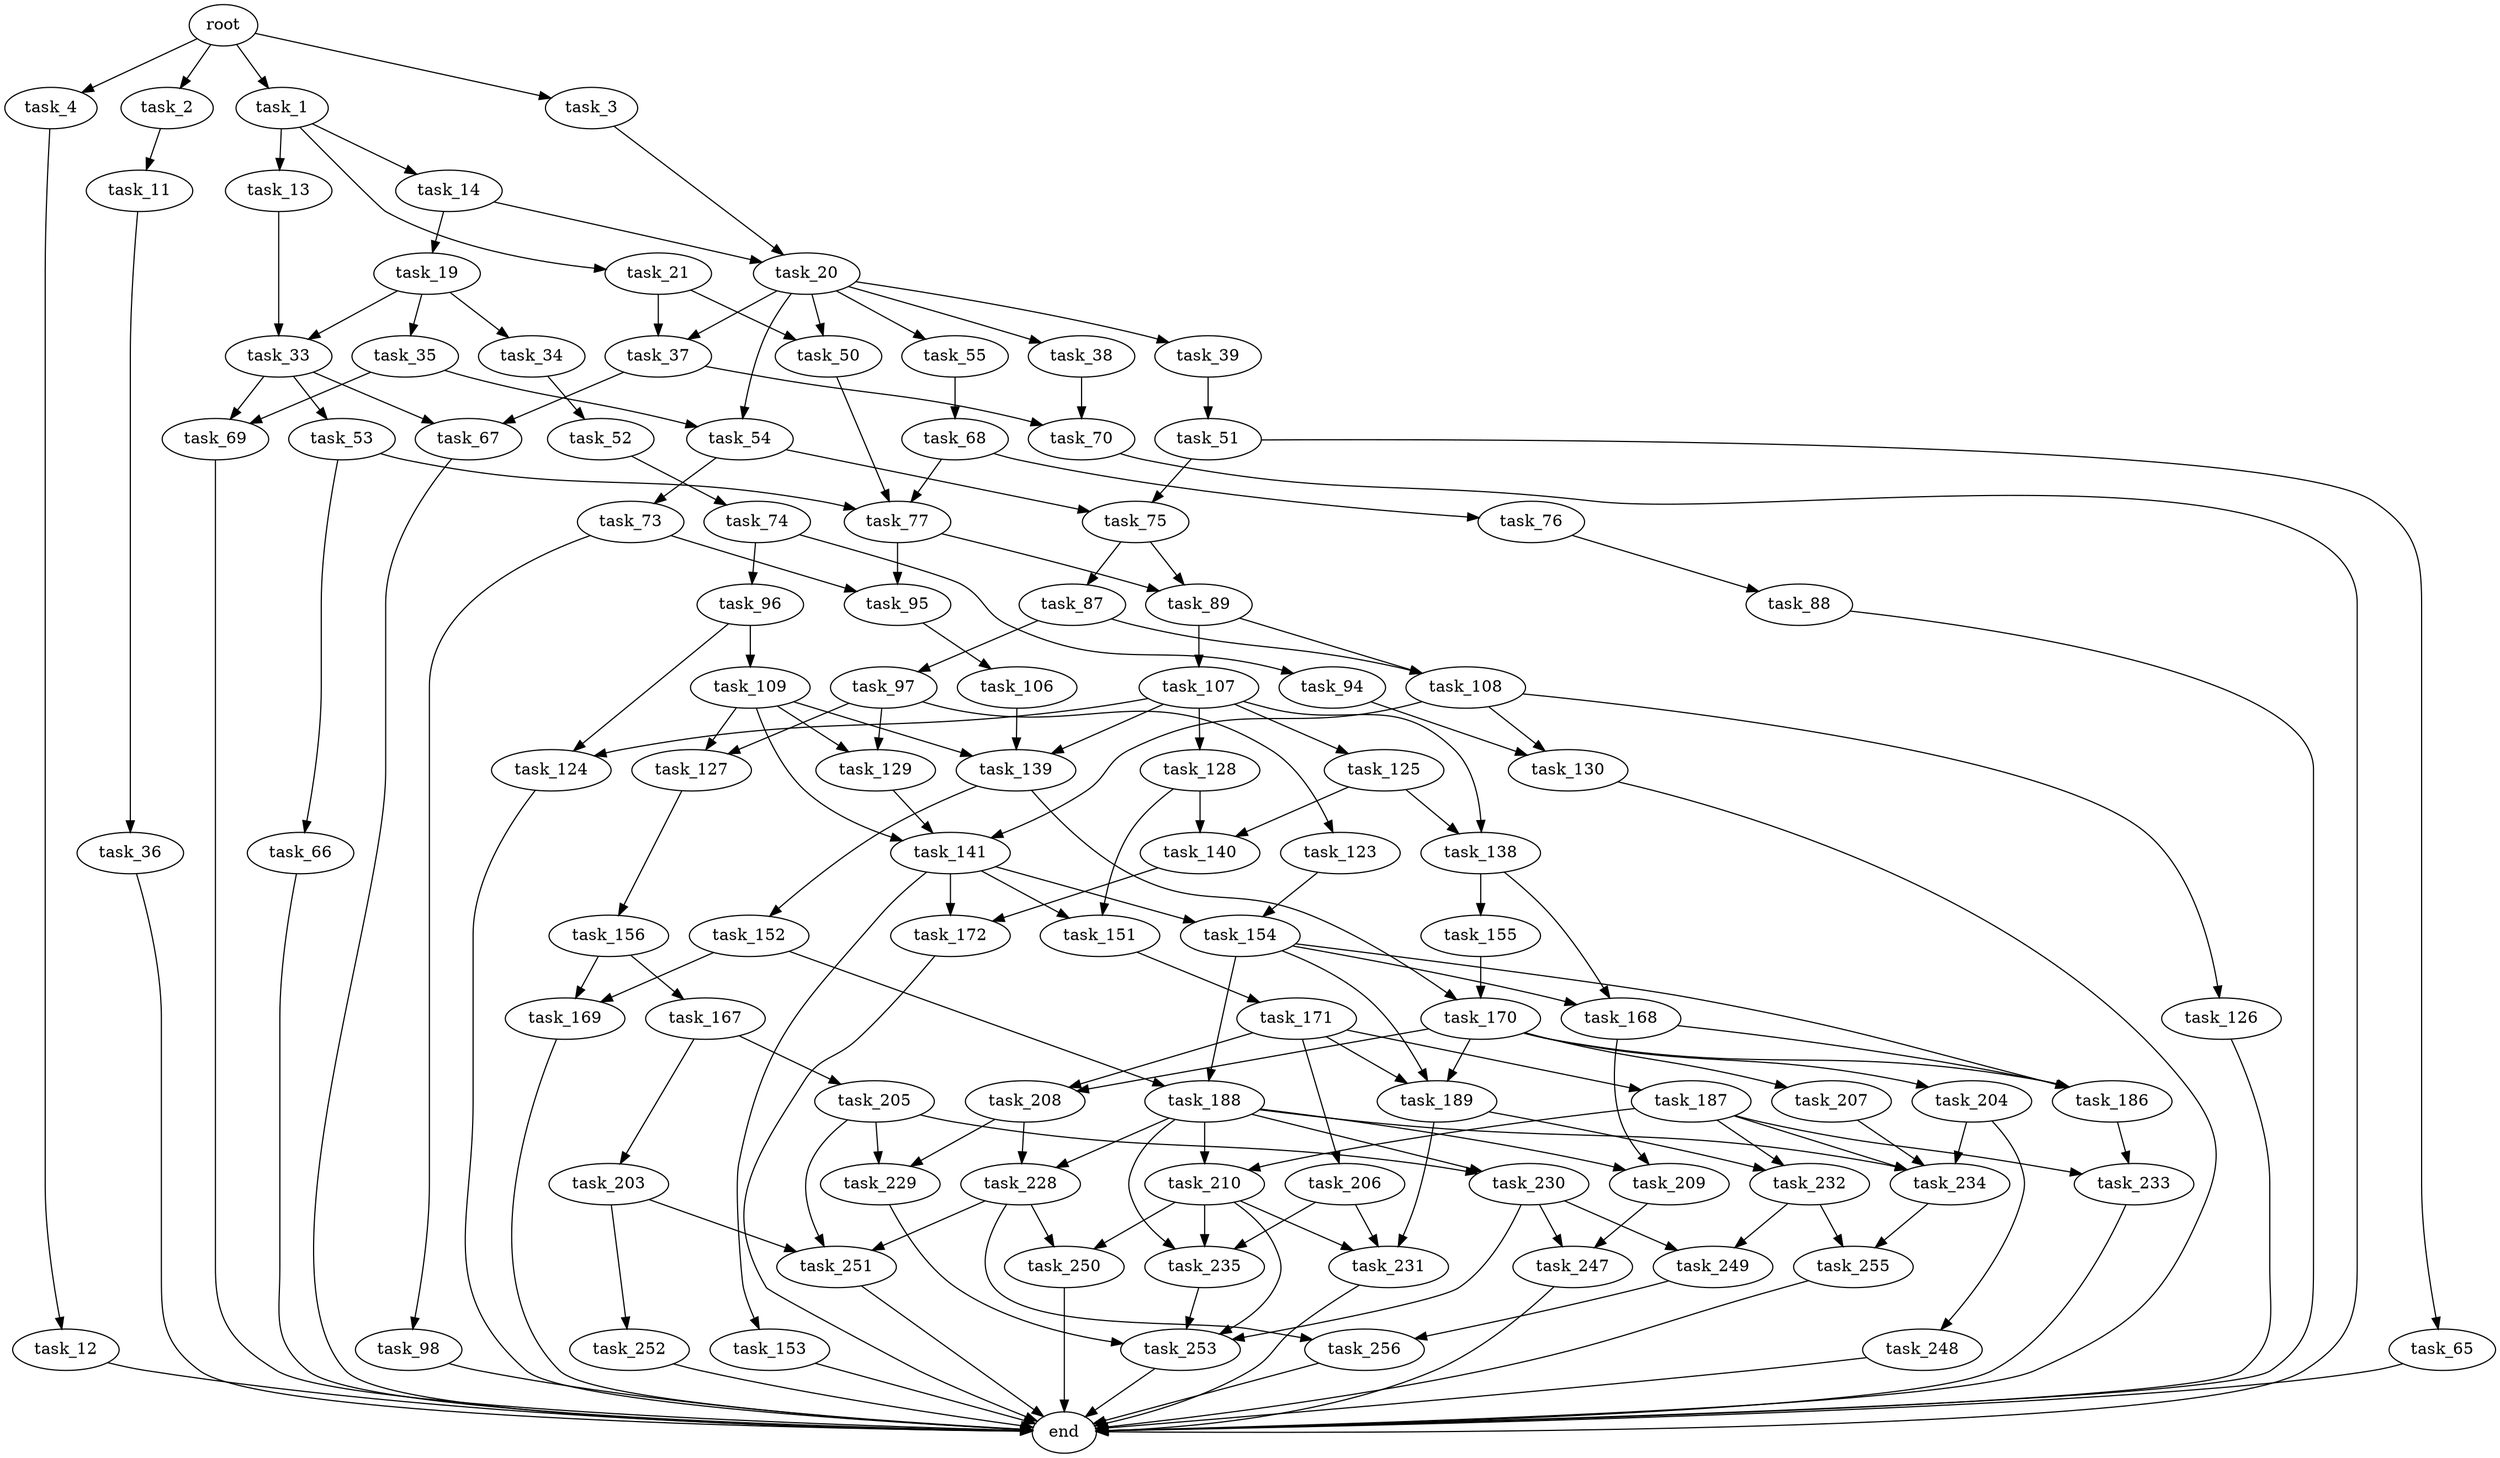 digraph G {
  root [size="0.000000"];
  task_1 [size="20878777730.000000"];
  task_2 [size="1298561743.000000"];
  task_3 [size="549755813888.000000"];
  task_4 [size="8589934592.000000"];
  task_13 [size="231928233984.000000"];
  task_14 [size="1073741824000.000000"];
  task_21 [size="782757789696.000000"];
  task_11 [size="41434008625.000000"];
  task_20 [size="22160971006.000000"];
  task_12 [size="8589934592.000000"];
  task_36 [size="68719476736.000000"];
  end [size="0.000000"];
  task_33 [size="1073741824000.000000"];
  task_19 [size="1073741824000.000000"];
  task_34 [size="32399597177.000000"];
  task_35 [size="50865206706.000000"];
  task_37 [size="28991029248.000000"];
  task_38 [size="11218006894.000000"];
  task_39 [size="1054417673951.000000"];
  task_50 [size="8589934592.000000"];
  task_54 [size="3579557458.000000"];
  task_55 [size="41888017062.000000"];
  task_53 [size="549755813888.000000"];
  task_67 [size="18020793900.000000"];
  task_69 [size="2810952022.000000"];
  task_52 [size="155024941200.000000"];
  task_70 [size="57960290296.000000"];
  task_51 [size="8589934592.000000"];
  task_77 [size="368293445632.000000"];
  task_65 [size="65656034071.000000"];
  task_75 [size="23557879496.000000"];
  task_74 [size="894301437081.000000"];
  task_66 [size="479520439523.000000"];
  task_73 [size="3126584704.000000"];
  task_68 [size="8589934592.000000"];
  task_76 [size="134217728000.000000"];
  task_95 [size="33666382376.000000"];
  task_98 [size="19991882578.000000"];
  task_94 [size="68719476736.000000"];
  task_96 [size="549755813888.000000"];
  task_87 [size="782757789696.000000"];
  task_89 [size="1073741824000.000000"];
  task_88 [size="549755813888.000000"];
  task_97 [size="29713532292.000000"];
  task_108 [size="68719476736.000000"];
  task_107 [size="3332038562.000000"];
  task_130 [size="231928233984.000000"];
  task_106 [size="692533499944.000000"];
  task_109 [size="5269762766.000000"];
  task_124 [size="271402815172.000000"];
  task_123 [size="3250679363.000000"];
  task_127 [size="832084837076.000000"];
  task_129 [size="15959418105.000000"];
  task_139 [size="17976719012.000000"];
  task_125 [size="85785272940.000000"];
  task_128 [size="18627224639.000000"];
  task_138 [size="8589934592.000000"];
  task_126 [size="1376096397.000000"];
  task_141 [size="33676854302.000000"];
  task_154 [size="27215740423.000000"];
  task_140 [size="1754177878.000000"];
  task_156 [size="813599940.000000"];
  task_151 [size="1073741824000.000000"];
  task_155 [size="1694407981.000000"];
  task_168 [size="659197139796.000000"];
  task_152 [size="68719476736.000000"];
  task_170 [size="32334895214.000000"];
  task_172 [size="159485471383.000000"];
  task_153 [size="368293445632.000000"];
  task_171 [size="549755813888.000000"];
  task_169 [size="12748943043.000000"];
  task_188 [size="494383726.000000"];
  task_186 [size="549755813888.000000"];
  task_189 [size="549755813888.000000"];
  task_167 [size="10581967541.000000"];
  task_203 [size="31687939539.000000"];
  task_205 [size="42698442244.000000"];
  task_209 [size="231928233984.000000"];
  task_204 [size="68719476736.000000"];
  task_207 [size="13032627750.000000"];
  task_208 [size="231928233984.000000"];
  task_187 [size="227662823856.000000"];
  task_206 [size="10878794714.000000"];
  task_233 [size="68719476736.000000"];
  task_210 [size="18351154025.000000"];
  task_232 [size="1073741824000.000000"];
  task_234 [size="68719476736.000000"];
  task_228 [size="17052518674.000000"];
  task_230 [size="30177655294.000000"];
  task_235 [size="12694781235.000000"];
  task_231 [size="782757789696.000000"];
  task_251 [size="549755813888.000000"];
  task_252 [size="28991029248.000000"];
  task_248 [size="2610747037.000000"];
  task_229 [size="1073741824000.000000"];
  task_247 [size="498978678848.000000"];
  task_250 [size="11683734483.000000"];
  task_253 [size="8589934592.000000"];
  task_256 [size="317088394794.000000"];
  task_249 [size="3951124247.000000"];
  task_255 [size="41753825800.000000"];

  root -> task_1 [size="1.000000"];
  root -> task_2 [size="1.000000"];
  root -> task_3 [size="1.000000"];
  root -> task_4 [size="1.000000"];
  task_1 -> task_13 [size="75497472.000000"];
  task_1 -> task_14 [size="75497472.000000"];
  task_1 -> task_21 [size="75497472.000000"];
  task_2 -> task_11 [size="75497472.000000"];
  task_3 -> task_20 [size="536870912.000000"];
  task_4 -> task_12 [size="33554432.000000"];
  task_13 -> task_33 [size="301989888.000000"];
  task_14 -> task_19 [size="838860800.000000"];
  task_14 -> task_20 [size="838860800.000000"];
  task_21 -> task_37 [size="679477248.000000"];
  task_21 -> task_50 [size="679477248.000000"];
  task_11 -> task_36 [size="75497472.000000"];
  task_20 -> task_37 [size="411041792.000000"];
  task_20 -> task_38 [size="411041792.000000"];
  task_20 -> task_39 [size="411041792.000000"];
  task_20 -> task_50 [size="411041792.000000"];
  task_20 -> task_54 [size="411041792.000000"];
  task_20 -> task_55 [size="411041792.000000"];
  task_12 -> end [size="1.000000"];
  task_36 -> end [size="1.000000"];
  task_33 -> task_53 [size="838860800.000000"];
  task_33 -> task_67 [size="838860800.000000"];
  task_33 -> task_69 [size="838860800.000000"];
  task_19 -> task_33 [size="838860800.000000"];
  task_19 -> task_34 [size="838860800.000000"];
  task_19 -> task_35 [size="838860800.000000"];
  task_34 -> task_52 [size="679477248.000000"];
  task_35 -> task_54 [size="838860800.000000"];
  task_35 -> task_69 [size="838860800.000000"];
  task_37 -> task_67 [size="75497472.000000"];
  task_37 -> task_70 [size="75497472.000000"];
  task_38 -> task_70 [size="838860800.000000"];
  task_39 -> task_51 [size="838860800.000000"];
  task_50 -> task_77 [size="33554432.000000"];
  task_54 -> task_73 [size="75497472.000000"];
  task_54 -> task_75 [size="75497472.000000"];
  task_55 -> task_68 [size="75497472.000000"];
  task_53 -> task_66 [size="536870912.000000"];
  task_53 -> task_77 [size="536870912.000000"];
  task_67 -> end [size="1.000000"];
  task_69 -> end [size="1.000000"];
  task_52 -> task_74 [size="134217728.000000"];
  task_70 -> end [size="1.000000"];
  task_51 -> task_65 [size="33554432.000000"];
  task_51 -> task_75 [size="33554432.000000"];
  task_77 -> task_89 [size="411041792.000000"];
  task_77 -> task_95 [size="411041792.000000"];
  task_65 -> end [size="1.000000"];
  task_75 -> task_87 [size="679477248.000000"];
  task_75 -> task_89 [size="679477248.000000"];
  task_74 -> task_94 [size="838860800.000000"];
  task_74 -> task_96 [size="838860800.000000"];
  task_66 -> end [size="1.000000"];
  task_73 -> task_95 [size="134217728.000000"];
  task_73 -> task_98 [size="134217728.000000"];
  task_68 -> task_76 [size="33554432.000000"];
  task_68 -> task_77 [size="33554432.000000"];
  task_76 -> task_88 [size="209715200.000000"];
  task_95 -> task_106 [size="536870912.000000"];
  task_98 -> end [size="1.000000"];
  task_94 -> task_130 [size="134217728.000000"];
  task_96 -> task_109 [size="536870912.000000"];
  task_96 -> task_124 [size="536870912.000000"];
  task_87 -> task_97 [size="679477248.000000"];
  task_87 -> task_108 [size="679477248.000000"];
  task_89 -> task_107 [size="838860800.000000"];
  task_89 -> task_108 [size="838860800.000000"];
  task_88 -> end [size="1.000000"];
  task_97 -> task_123 [size="134217728.000000"];
  task_97 -> task_127 [size="134217728.000000"];
  task_97 -> task_129 [size="134217728.000000"];
  task_108 -> task_126 [size="134217728.000000"];
  task_108 -> task_130 [size="134217728.000000"];
  task_108 -> task_141 [size="134217728.000000"];
  task_107 -> task_124 [size="75497472.000000"];
  task_107 -> task_125 [size="75497472.000000"];
  task_107 -> task_128 [size="75497472.000000"];
  task_107 -> task_138 [size="75497472.000000"];
  task_107 -> task_139 [size="75497472.000000"];
  task_130 -> end [size="1.000000"];
  task_106 -> task_139 [size="536870912.000000"];
  task_109 -> task_127 [size="301989888.000000"];
  task_109 -> task_129 [size="301989888.000000"];
  task_109 -> task_139 [size="301989888.000000"];
  task_109 -> task_141 [size="301989888.000000"];
  task_124 -> end [size="1.000000"];
  task_123 -> task_154 [size="75497472.000000"];
  task_127 -> task_156 [size="679477248.000000"];
  task_129 -> task_141 [size="301989888.000000"];
  task_139 -> task_152 [size="411041792.000000"];
  task_139 -> task_170 [size="411041792.000000"];
  task_125 -> task_138 [size="134217728.000000"];
  task_125 -> task_140 [size="134217728.000000"];
  task_128 -> task_140 [size="679477248.000000"];
  task_128 -> task_151 [size="679477248.000000"];
  task_138 -> task_155 [size="33554432.000000"];
  task_138 -> task_168 [size="33554432.000000"];
  task_126 -> end [size="1.000000"];
  task_141 -> task_151 [size="75497472.000000"];
  task_141 -> task_153 [size="75497472.000000"];
  task_141 -> task_154 [size="75497472.000000"];
  task_141 -> task_172 [size="75497472.000000"];
  task_154 -> task_168 [size="33554432.000000"];
  task_154 -> task_186 [size="33554432.000000"];
  task_154 -> task_188 [size="33554432.000000"];
  task_154 -> task_189 [size="33554432.000000"];
  task_140 -> task_172 [size="134217728.000000"];
  task_156 -> task_167 [size="33554432.000000"];
  task_156 -> task_169 [size="33554432.000000"];
  task_151 -> task_171 [size="838860800.000000"];
  task_155 -> task_170 [size="209715200.000000"];
  task_168 -> task_186 [size="536870912.000000"];
  task_168 -> task_209 [size="536870912.000000"];
  task_152 -> task_169 [size="134217728.000000"];
  task_152 -> task_188 [size="134217728.000000"];
  task_170 -> task_186 [size="33554432.000000"];
  task_170 -> task_189 [size="33554432.000000"];
  task_170 -> task_204 [size="33554432.000000"];
  task_170 -> task_207 [size="33554432.000000"];
  task_170 -> task_208 [size="33554432.000000"];
  task_172 -> end [size="1.000000"];
  task_153 -> end [size="1.000000"];
  task_171 -> task_187 [size="536870912.000000"];
  task_171 -> task_189 [size="536870912.000000"];
  task_171 -> task_206 [size="536870912.000000"];
  task_171 -> task_208 [size="536870912.000000"];
  task_169 -> end [size="1.000000"];
  task_188 -> task_209 [size="33554432.000000"];
  task_188 -> task_210 [size="33554432.000000"];
  task_188 -> task_228 [size="33554432.000000"];
  task_188 -> task_230 [size="33554432.000000"];
  task_188 -> task_234 [size="33554432.000000"];
  task_188 -> task_235 [size="33554432.000000"];
  task_186 -> task_233 [size="536870912.000000"];
  task_189 -> task_231 [size="536870912.000000"];
  task_189 -> task_232 [size="536870912.000000"];
  task_167 -> task_203 [size="411041792.000000"];
  task_167 -> task_205 [size="411041792.000000"];
  task_203 -> task_251 [size="33554432.000000"];
  task_203 -> task_252 [size="33554432.000000"];
  task_205 -> task_229 [size="838860800.000000"];
  task_205 -> task_230 [size="838860800.000000"];
  task_205 -> task_251 [size="838860800.000000"];
  task_209 -> task_247 [size="301989888.000000"];
  task_204 -> task_234 [size="134217728.000000"];
  task_204 -> task_248 [size="134217728.000000"];
  task_207 -> task_234 [size="209715200.000000"];
  task_208 -> task_228 [size="301989888.000000"];
  task_208 -> task_229 [size="301989888.000000"];
  task_187 -> task_210 [size="536870912.000000"];
  task_187 -> task_232 [size="536870912.000000"];
  task_187 -> task_233 [size="536870912.000000"];
  task_187 -> task_234 [size="536870912.000000"];
  task_206 -> task_231 [size="411041792.000000"];
  task_206 -> task_235 [size="411041792.000000"];
  task_233 -> end [size="1.000000"];
  task_210 -> task_231 [size="838860800.000000"];
  task_210 -> task_235 [size="838860800.000000"];
  task_210 -> task_250 [size="838860800.000000"];
  task_210 -> task_253 [size="838860800.000000"];
  task_232 -> task_249 [size="838860800.000000"];
  task_232 -> task_255 [size="838860800.000000"];
  task_234 -> task_255 [size="134217728.000000"];
  task_228 -> task_250 [size="411041792.000000"];
  task_228 -> task_251 [size="411041792.000000"];
  task_228 -> task_256 [size="411041792.000000"];
  task_230 -> task_247 [size="838860800.000000"];
  task_230 -> task_249 [size="838860800.000000"];
  task_230 -> task_253 [size="838860800.000000"];
  task_235 -> task_253 [size="411041792.000000"];
  task_231 -> end [size="1.000000"];
  task_251 -> end [size="1.000000"];
  task_252 -> end [size="1.000000"];
  task_248 -> end [size="1.000000"];
  task_229 -> task_253 [size="838860800.000000"];
  task_247 -> end [size="1.000000"];
  task_250 -> end [size="1.000000"];
  task_253 -> end [size="1.000000"];
  task_256 -> end [size="1.000000"];
  task_249 -> task_256 [size="75497472.000000"];
  task_255 -> end [size="1.000000"];
}
